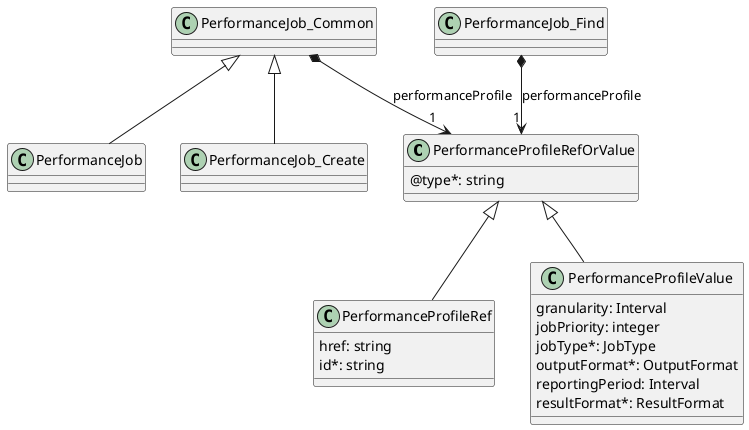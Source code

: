 @startuml performanceProfileRefOrValue



class PerformanceProfileRefOrValue {

    @type*: string
}



class PerformanceProfileRef {

    href: string
    id*: string
}
PerformanceProfileRefOrValue <|-- PerformanceProfileRef



class PerformanceProfileValue {

    granularity: Interval
    jobPriority: integer
    jobType*: JobType
    outputFormat*: OutputFormat
    reportingPeriod: Interval
    resultFormat*: ResultFormat
}

PerformanceProfileRefOrValue <|-- PerformanceProfileValue

class PerformanceJob {}

class PerformanceJob_Common {}

class PerformanceJob_Find {}

class PerformanceJob_Create {}
PerformanceJob_Common <|-- PerformanceJob_Create

PerformanceJob_Common <|-- PerformanceJob

PerformanceJob_Common *-->"1" PerformanceProfileRefOrValue : performanceProfile

PerformanceJob_Find *-->"1" PerformanceProfileRefOrValue : performanceProfile

@enduml